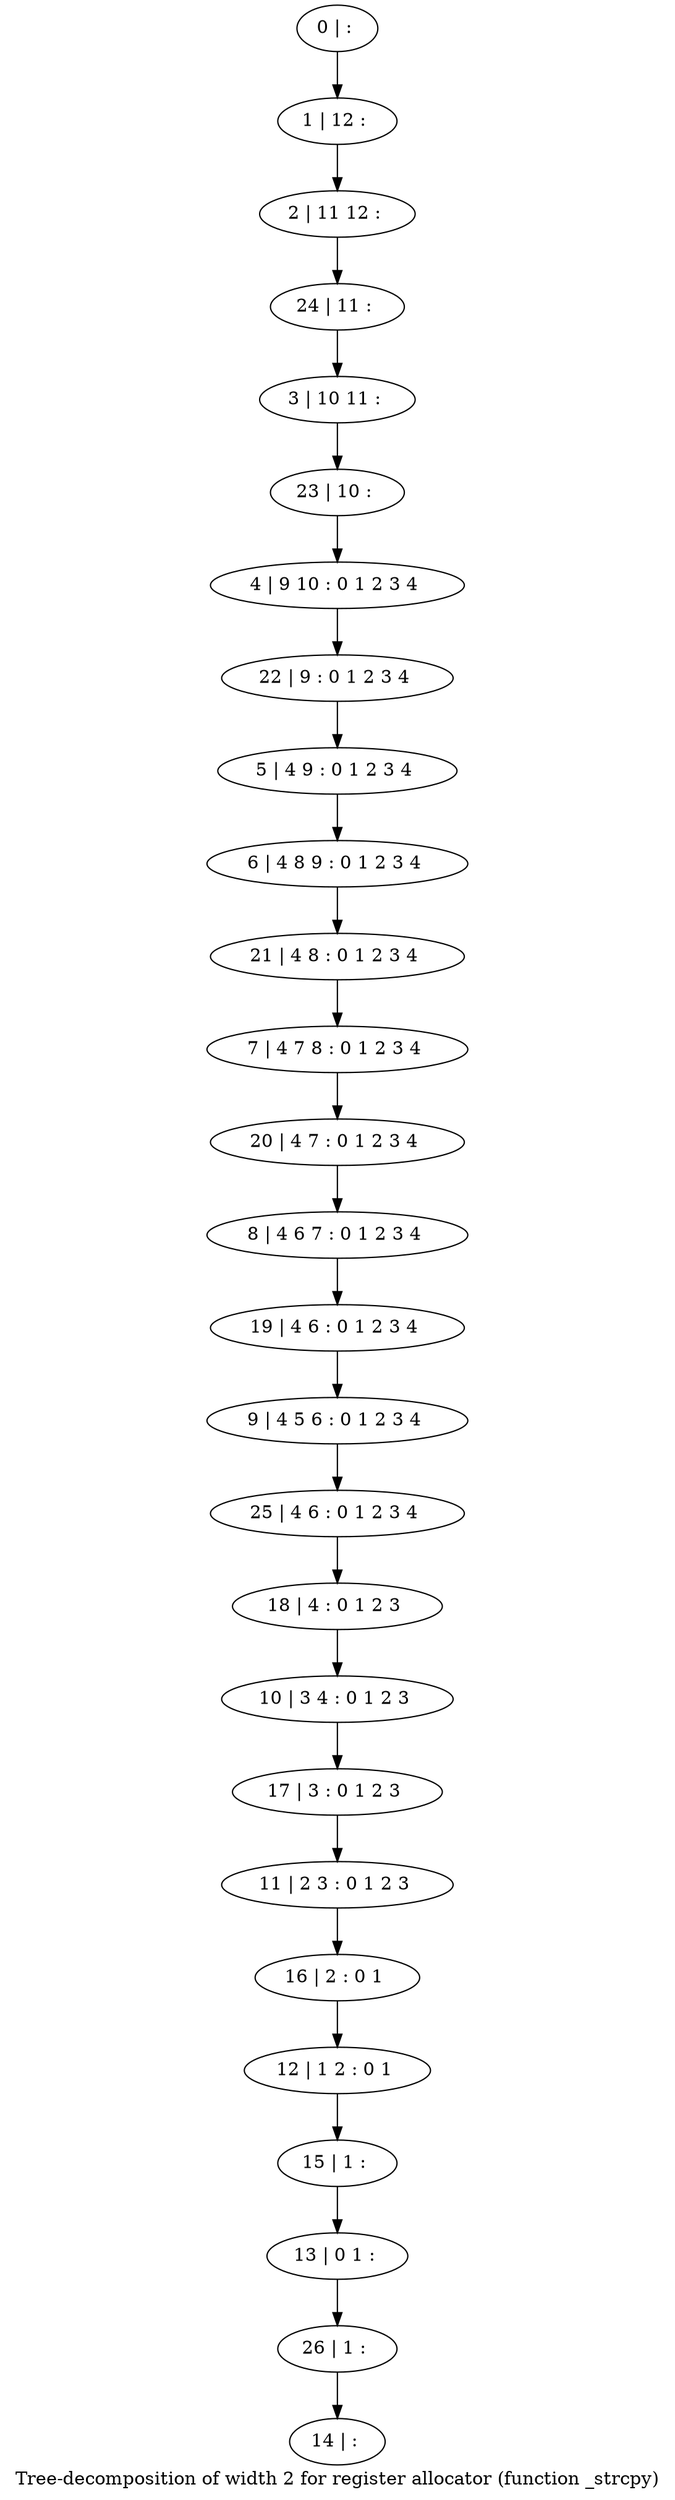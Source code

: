 digraph G {
graph [label="Tree-decomposition of width 2 for register allocator (function _strcpy)"]
0[label="0 | : "];
1[label="1 | 12 : "];
2[label="2 | 11 12 : "];
3[label="3 | 10 11 : "];
4[label="4 | 9 10 : 0 1 2 3 4 "];
5[label="5 | 4 9 : 0 1 2 3 4 "];
6[label="6 | 4 8 9 : 0 1 2 3 4 "];
7[label="7 | 4 7 8 : 0 1 2 3 4 "];
8[label="8 | 4 6 7 : 0 1 2 3 4 "];
9[label="9 | 4 5 6 : 0 1 2 3 4 "];
10[label="10 | 3 4 : 0 1 2 3 "];
11[label="11 | 2 3 : 0 1 2 3 "];
12[label="12 | 1 2 : 0 1 "];
13[label="13 | 0 1 : "];
14[label="14 | : "];
15[label="15 | 1 : "];
16[label="16 | 2 : 0 1 "];
17[label="17 | 3 : 0 1 2 3 "];
18[label="18 | 4 : 0 1 2 3 "];
19[label="19 | 4 6 : 0 1 2 3 4 "];
20[label="20 | 4 7 : 0 1 2 3 4 "];
21[label="21 | 4 8 : 0 1 2 3 4 "];
22[label="22 | 9 : 0 1 2 3 4 "];
23[label="23 | 10 : "];
24[label="24 | 11 : "];
25[label="25 | 4 6 : 0 1 2 3 4 "];
26[label="26 | 1 : "];
0->1 ;
1->2 ;
5->6 ;
15->13 ;
12->15 ;
16->12 ;
11->16 ;
17->11 ;
10->17 ;
18->10 ;
19->9 ;
8->19 ;
20->8 ;
7->20 ;
21->7 ;
6->21 ;
22->5 ;
4->22 ;
23->4 ;
3->23 ;
24->3 ;
2->24 ;
25->18 ;
9->25 ;
26->14 ;
13->26 ;
}
